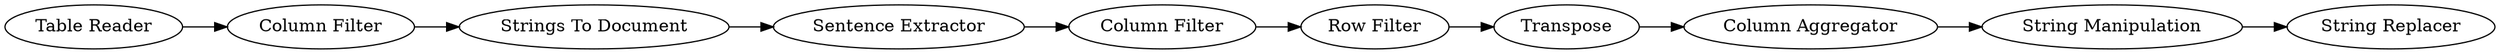 digraph {
	3221 -> 3224
	3222 -> 3232
	3217 -> 3223
	3220 -> 3217
	3224 -> 3222
	3191 -> 3220
	3218 -> 3221
	3223 -> 3218
	3196 -> 3191
	3220 [label="Strings To Document"]
	3223 [label="Column Filter"]
	3221 [label=Transpose]
	3196 [label="Table Reader"]
	3218 [label="Row Filter"]
	3224 [label="Column Aggregator"]
	3191 [label="Column Filter"]
	3222 [label="String Manipulation"]
	3232 [label="String Replacer"]
	3217 [label="Sentence Extractor"]
	rankdir=LR
}
